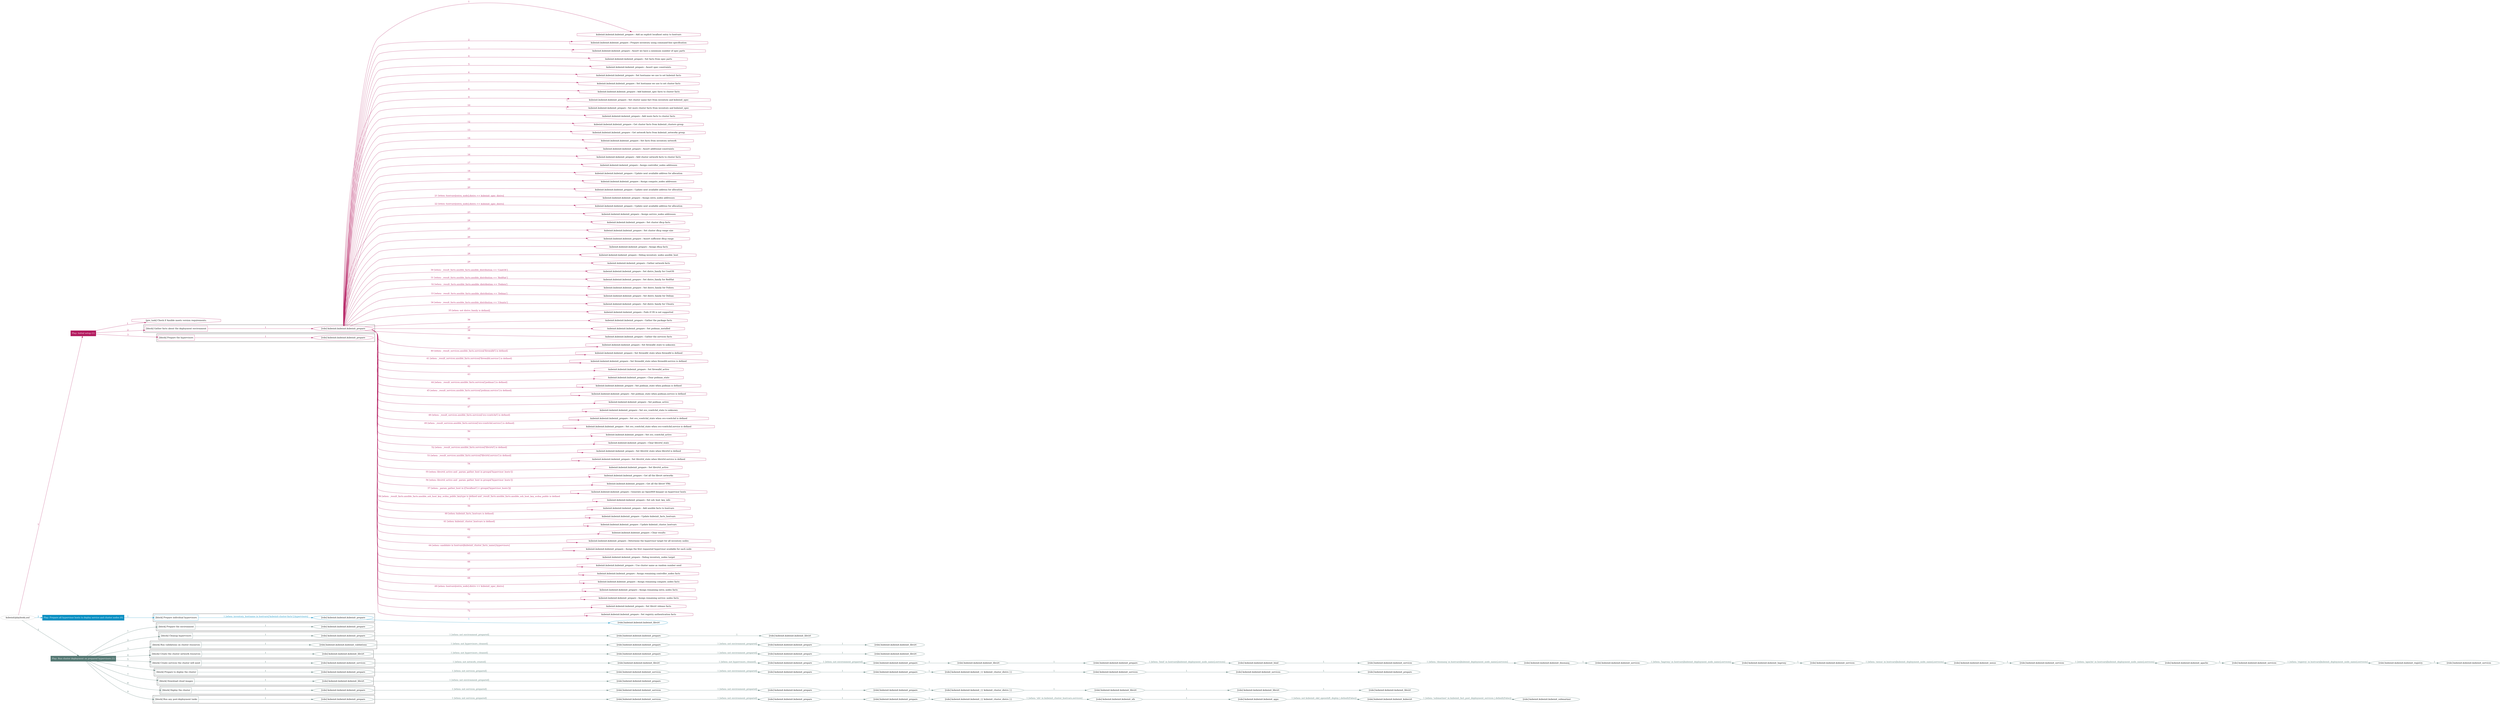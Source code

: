 digraph {
	graph [concentrate=true ordering=in rankdir=LR ratio=fill]
	edge [esep=5 sep=10]
	"kubeinit/playbook.yml" [id=root_node style=dotted]
	play_2b7f90af [label="Play: Initial setup (1)" color="#b21a5e" fontcolor="#ffffff" id=play_2b7f90af shape=box style=filled tooltip=localhost]
	"kubeinit/playbook.yml" -> play_2b7f90af [label="1 " color="#b21a5e" fontcolor="#b21a5e" id=edge_d2b19fae labeltooltip="1 " tooltip="1 "]
	subgraph "kubeinit.kubeinit.kubeinit_prepare" {
		role_045da5b1 [label="[role] kubeinit.kubeinit.kubeinit_prepare" color="#b21a5e" id=role_045da5b1 tooltip="kubeinit.kubeinit.kubeinit_prepare"]
		task_e9f5b714 [label="kubeinit.kubeinit.kubeinit_prepare : Add an explicit localhost entry to hostvars" color="#b21a5e" id=task_e9f5b714 shape=octagon tooltip="kubeinit.kubeinit.kubeinit_prepare : Add an explicit localhost entry to hostvars"]
		role_045da5b1 -> task_e9f5b714 [label="1 " color="#b21a5e" fontcolor="#b21a5e" id=edge_aaf4a4ce labeltooltip="1 " tooltip="1 "]
		task_73feecfe [label="kubeinit.kubeinit.kubeinit_prepare : Prepare inventory using command-line specification" color="#b21a5e" id=task_73feecfe shape=octagon tooltip="kubeinit.kubeinit.kubeinit_prepare : Prepare inventory using command-line specification"]
		role_045da5b1 -> task_73feecfe [label="2 " color="#b21a5e" fontcolor="#b21a5e" id=edge_e0b5ee4c labeltooltip="2 " tooltip="2 "]
		task_d4599484 [label="kubeinit.kubeinit.kubeinit_prepare : Assert we have a minimum number of spec parts" color="#b21a5e" id=task_d4599484 shape=octagon tooltip="kubeinit.kubeinit.kubeinit_prepare : Assert we have a minimum number of spec parts"]
		role_045da5b1 -> task_d4599484 [label="3 " color="#b21a5e" fontcolor="#b21a5e" id=edge_cd605dd7 labeltooltip="3 " tooltip="3 "]
		task_7c976eeb [label="kubeinit.kubeinit.kubeinit_prepare : Set facts from spec parts" color="#b21a5e" id=task_7c976eeb shape=octagon tooltip="kubeinit.kubeinit.kubeinit_prepare : Set facts from spec parts"]
		role_045da5b1 -> task_7c976eeb [label="4 " color="#b21a5e" fontcolor="#b21a5e" id=edge_f635dbb6 labeltooltip="4 " tooltip="4 "]
		task_924a4b25 [label="kubeinit.kubeinit.kubeinit_prepare : Assert spec constraints" color="#b21a5e" id=task_924a4b25 shape=octagon tooltip="kubeinit.kubeinit.kubeinit_prepare : Assert spec constraints"]
		role_045da5b1 -> task_924a4b25 [label="5 " color="#b21a5e" fontcolor="#b21a5e" id=edge_4013a946 labeltooltip="5 " tooltip="5 "]
		task_b5a05c2c [label="kubeinit.kubeinit.kubeinit_prepare : Set hostname we use to set kubeinit facts" color="#b21a5e" id=task_b5a05c2c shape=octagon tooltip="kubeinit.kubeinit.kubeinit_prepare : Set hostname we use to set kubeinit facts"]
		role_045da5b1 -> task_b5a05c2c [label="6 " color="#b21a5e" fontcolor="#b21a5e" id=edge_15b513af labeltooltip="6 " tooltip="6 "]
		task_a6a837cd [label="kubeinit.kubeinit.kubeinit_prepare : Set hostname we use to set cluster facts" color="#b21a5e" id=task_a6a837cd shape=octagon tooltip="kubeinit.kubeinit.kubeinit_prepare : Set hostname we use to set cluster facts"]
		role_045da5b1 -> task_a6a837cd [label="7 " color="#b21a5e" fontcolor="#b21a5e" id=edge_680ccfcd labeltooltip="7 " tooltip="7 "]
		task_6a117c0f [label="kubeinit.kubeinit.kubeinit_prepare : Add kubeinit_spec facts to cluster facts" color="#b21a5e" id=task_6a117c0f shape=octagon tooltip="kubeinit.kubeinit.kubeinit_prepare : Add kubeinit_spec facts to cluster facts"]
		role_045da5b1 -> task_6a117c0f [label="8 " color="#b21a5e" fontcolor="#b21a5e" id=edge_3c05af8c labeltooltip="8 " tooltip="8 "]
		task_59b958ff [label="kubeinit.kubeinit.kubeinit_prepare : Set cluster name fact from inventory and kubeinit_spec" color="#b21a5e" id=task_59b958ff shape=octagon tooltip="kubeinit.kubeinit.kubeinit_prepare : Set cluster name fact from inventory and kubeinit_spec"]
		role_045da5b1 -> task_59b958ff [label="9 " color="#b21a5e" fontcolor="#b21a5e" id=edge_757ccf96 labeltooltip="9 " tooltip="9 "]
		task_6c2824db [label="kubeinit.kubeinit.kubeinit_prepare : Set more cluster facts from inventory and kubeinit_spec" color="#b21a5e" id=task_6c2824db shape=octagon tooltip="kubeinit.kubeinit.kubeinit_prepare : Set more cluster facts from inventory and kubeinit_spec"]
		role_045da5b1 -> task_6c2824db [label="10 " color="#b21a5e" fontcolor="#b21a5e" id=edge_d5e4af17 labeltooltip="10 " tooltip="10 "]
		task_7fcc5372 [label="kubeinit.kubeinit.kubeinit_prepare : Add more facts to cluster facts" color="#b21a5e" id=task_7fcc5372 shape=octagon tooltip="kubeinit.kubeinit.kubeinit_prepare : Add more facts to cluster facts"]
		role_045da5b1 -> task_7fcc5372 [label="11 " color="#b21a5e" fontcolor="#b21a5e" id=edge_4575f1d3 labeltooltip="11 " tooltip="11 "]
		task_3d7f4cd1 [label="kubeinit.kubeinit.kubeinit_prepare : Get cluster facts from kubeinit_clusters group" color="#b21a5e" id=task_3d7f4cd1 shape=octagon tooltip="kubeinit.kubeinit.kubeinit_prepare : Get cluster facts from kubeinit_clusters group"]
		role_045da5b1 -> task_3d7f4cd1 [label="12 " color="#b21a5e" fontcolor="#b21a5e" id=edge_66169e55 labeltooltip="12 " tooltip="12 "]
		task_f706cb9f [label="kubeinit.kubeinit.kubeinit_prepare : Get network facts from kubeinit_networks group" color="#b21a5e" id=task_f706cb9f shape=octagon tooltip="kubeinit.kubeinit.kubeinit_prepare : Get network facts from kubeinit_networks group"]
		role_045da5b1 -> task_f706cb9f [label="13 " color="#b21a5e" fontcolor="#b21a5e" id=edge_54715ad2 labeltooltip="13 " tooltip="13 "]
		task_defcf2d3 [label="kubeinit.kubeinit.kubeinit_prepare : Set facts from inventory network" color="#b21a5e" id=task_defcf2d3 shape=octagon tooltip="kubeinit.kubeinit.kubeinit_prepare : Set facts from inventory network"]
		role_045da5b1 -> task_defcf2d3 [label="14 " color="#b21a5e" fontcolor="#b21a5e" id=edge_9e286c91 labeltooltip="14 " tooltip="14 "]
		task_dc5033b9 [label="kubeinit.kubeinit.kubeinit_prepare : Assert additional constraints" color="#b21a5e" id=task_dc5033b9 shape=octagon tooltip="kubeinit.kubeinit.kubeinit_prepare : Assert additional constraints"]
		role_045da5b1 -> task_dc5033b9 [label="15 " color="#b21a5e" fontcolor="#b21a5e" id=edge_66552a4c labeltooltip="15 " tooltip="15 "]
		task_7cb6d532 [label="kubeinit.kubeinit.kubeinit_prepare : Add cluster network facts to cluster facts" color="#b21a5e" id=task_7cb6d532 shape=octagon tooltip="kubeinit.kubeinit.kubeinit_prepare : Add cluster network facts to cluster facts"]
		role_045da5b1 -> task_7cb6d532 [label="16 " color="#b21a5e" fontcolor="#b21a5e" id=edge_83c44a4a labeltooltip="16 " tooltip="16 "]
		task_03aadae0 [label="kubeinit.kubeinit.kubeinit_prepare : Assign controller_nodes addresses" color="#b21a5e" id=task_03aadae0 shape=octagon tooltip="kubeinit.kubeinit.kubeinit_prepare : Assign controller_nodes addresses"]
		role_045da5b1 -> task_03aadae0 [label="17 " color="#b21a5e" fontcolor="#b21a5e" id=edge_3b8d9721 labeltooltip="17 " tooltip="17 "]
		task_4be55339 [label="kubeinit.kubeinit.kubeinit_prepare : Update next available address for allocation" color="#b21a5e" id=task_4be55339 shape=octagon tooltip="kubeinit.kubeinit.kubeinit_prepare : Update next available address for allocation"]
		role_045da5b1 -> task_4be55339 [label="18 " color="#b21a5e" fontcolor="#b21a5e" id=edge_b81cce8b labeltooltip="18 " tooltip="18 "]
		task_a47027c5 [label="kubeinit.kubeinit.kubeinit_prepare : Assign compute_nodes addresses" color="#b21a5e" id=task_a47027c5 shape=octagon tooltip="kubeinit.kubeinit.kubeinit_prepare : Assign compute_nodes addresses"]
		role_045da5b1 -> task_a47027c5 [label="19 " color="#b21a5e" fontcolor="#b21a5e" id=edge_b46a424e labeltooltip="19 " tooltip="19 "]
		task_457d2e2c [label="kubeinit.kubeinit.kubeinit_prepare : Update next available address for allocation" color="#b21a5e" id=task_457d2e2c shape=octagon tooltip="kubeinit.kubeinit.kubeinit_prepare : Update next available address for allocation"]
		role_045da5b1 -> task_457d2e2c [label="20 " color="#b21a5e" fontcolor="#b21a5e" id=edge_cc02c109 labeltooltip="20 " tooltip="20 "]
		task_4df1023c [label="kubeinit.kubeinit.kubeinit_prepare : Assign extra_nodes addresses" color="#b21a5e" id=task_4df1023c shape=octagon tooltip="kubeinit.kubeinit.kubeinit_prepare : Assign extra_nodes addresses"]
		role_045da5b1 -> task_4df1023c [label="21 [when: hostvars[extra_node].distro == kubeinit_spec_distro]" color="#b21a5e" fontcolor="#b21a5e" id=edge_3300670b labeltooltip="21 [when: hostvars[extra_node].distro == kubeinit_spec_distro]" tooltip="21 [when: hostvars[extra_node].distro == kubeinit_spec_distro]"]
		task_b7a1393b [label="kubeinit.kubeinit.kubeinit_prepare : Update next available address for allocation" color="#b21a5e" id=task_b7a1393b shape=octagon tooltip="kubeinit.kubeinit.kubeinit_prepare : Update next available address for allocation"]
		role_045da5b1 -> task_b7a1393b [label="22 [when: hostvars[extra_node].distro == kubeinit_spec_distro]" color="#b21a5e" fontcolor="#b21a5e" id=edge_8809e2a7 labeltooltip="22 [when: hostvars[extra_node].distro == kubeinit_spec_distro]" tooltip="22 [when: hostvars[extra_node].distro == kubeinit_spec_distro]"]
		task_f24f3c3b [label="kubeinit.kubeinit.kubeinit_prepare : Assign service_nodes addresses" color="#b21a5e" id=task_f24f3c3b shape=octagon tooltip="kubeinit.kubeinit.kubeinit_prepare : Assign service_nodes addresses"]
		role_045da5b1 -> task_f24f3c3b [label="23 " color="#b21a5e" fontcolor="#b21a5e" id=edge_77da06dc labeltooltip="23 " tooltip="23 "]
		task_ba7d9d08 [label="kubeinit.kubeinit.kubeinit_prepare : Set cluster dhcp facts" color="#b21a5e" id=task_ba7d9d08 shape=octagon tooltip="kubeinit.kubeinit.kubeinit_prepare : Set cluster dhcp facts"]
		role_045da5b1 -> task_ba7d9d08 [label="24 " color="#b21a5e" fontcolor="#b21a5e" id=edge_db6985d9 labeltooltip="24 " tooltip="24 "]
		task_b75e77af [label="kubeinit.kubeinit.kubeinit_prepare : Set cluster dhcp range size" color="#b21a5e" id=task_b75e77af shape=octagon tooltip="kubeinit.kubeinit.kubeinit_prepare : Set cluster dhcp range size"]
		role_045da5b1 -> task_b75e77af [label="25 " color="#b21a5e" fontcolor="#b21a5e" id=edge_8b68dadc labeltooltip="25 " tooltip="25 "]
		task_401a3c67 [label="kubeinit.kubeinit.kubeinit_prepare : Assert sufficient dhcp range" color="#b21a5e" id=task_401a3c67 shape=octagon tooltip="kubeinit.kubeinit.kubeinit_prepare : Assert sufficient dhcp range"]
		role_045da5b1 -> task_401a3c67 [label="26 " color="#b21a5e" fontcolor="#b21a5e" id=edge_c1d8f549 labeltooltip="26 " tooltip="26 "]
		task_e0aed267 [label="kubeinit.kubeinit.kubeinit_prepare : Assign dhcp facts" color="#b21a5e" id=task_e0aed267 shape=octagon tooltip="kubeinit.kubeinit.kubeinit_prepare : Assign dhcp facts"]
		role_045da5b1 -> task_e0aed267 [label="27 " color="#b21a5e" fontcolor="#b21a5e" id=edge_93629bf7 labeltooltip="27 " tooltip="27 "]
		task_8cdfe4bc [label="kubeinit.kubeinit.kubeinit_prepare : Debug inventory_nodes ansible_host" color="#b21a5e" id=task_8cdfe4bc shape=octagon tooltip="kubeinit.kubeinit.kubeinit_prepare : Debug inventory_nodes ansible_host"]
		role_045da5b1 -> task_8cdfe4bc [label="28 " color="#b21a5e" fontcolor="#b21a5e" id=edge_e76b9658 labeltooltip="28 " tooltip="28 "]
		task_00ef8d13 [label="kubeinit.kubeinit.kubeinit_prepare : Gather network facts" color="#b21a5e" id=task_00ef8d13 shape=octagon tooltip="kubeinit.kubeinit.kubeinit_prepare : Gather network facts"]
		role_045da5b1 -> task_00ef8d13 [label="29 " color="#b21a5e" fontcolor="#b21a5e" id=edge_5ecf269f labeltooltip="29 " tooltip="29 "]
		task_eae73d02 [label="kubeinit.kubeinit.kubeinit_prepare : Set distro_family for CentOS" color="#b21a5e" id=task_eae73d02 shape=octagon tooltip="kubeinit.kubeinit.kubeinit_prepare : Set distro_family for CentOS"]
		role_045da5b1 -> task_eae73d02 [label="30 [when: _result_facts.ansible_facts.ansible_distribution == 'CentOS']" color="#b21a5e" fontcolor="#b21a5e" id=edge_897eded6 labeltooltip="30 [when: _result_facts.ansible_facts.ansible_distribution == 'CentOS']" tooltip="30 [when: _result_facts.ansible_facts.ansible_distribution == 'CentOS']"]
		task_5b3cc85e [label="kubeinit.kubeinit.kubeinit_prepare : Set distro_family for RedHat" color="#b21a5e" id=task_5b3cc85e shape=octagon tooltip="kubeinit.kubeinit.kubeinit_prepare : Set distro_family for RedHat"]
		role_045da5b1 -> task_5b3cc85e [label="31 [when: _result_facts.ansible_facts.ansible_distribution == 'RedHat']" color="#b21a5e" fontcolor="#b21a5e" id=edge_0284e02b labeltooltip="31 [when: _result_facts.ansible_facts.ansible_distribution == 'RedHat']" tooltip="31 [when: _result_facts.ansible_facts.ansible_distribution == 'RedHat']"]
		task_a51e0dae [label="kubeinit.kubeinit.kubeinit_prepare : Set distro_family for Fedora" color="#b21a5e" id=task_a51e0dae shape=octagon tooltip="kubeinit.kubeinit.kubeinit_prepare : Set distro_family for Fedora"]
		role_045da5b1 -> task_a51e0dae [label="32 [when: _result_facts.ansible_facts.ansible_distribution == 'Fedora']" color="#b21a5e" fontcolor="#b21a5e" id=edge_e8328e7b labeltooltip="32 [when: _result_facts.ansible_facts.ansible_distribution == 'Fedora']" tooltip="32 [when: _result_facts.ansible_facts.ansible_distribution == 'Fedora']"]
		task_c5dc37de [label="kubeinit.kubeinit.kubeinit_prepare : Set distro_family for Debian" color="#b21a5e" id=task_c5dc37de shape=octagon tooltip="kubeinit.kubeinit.kubeinit_prepare : Set distro_family for Debian"]
		role_045da5b1 -> task_c5dc37de [label="33 [when: _result_facts.ansible_facts.ansible_distribution == 'Debian']" color="#b21a5e" fontcolor="#b21a5e" id=edge_1fc0576b labeltooltip="33 [when: _result_facts.ansible_facts.ansible_distribution == 'Debian']" tooltip="33 [when: _result_facts.ansible_facts.ansible_distribution == 'Debian']"]
		task_4a1804cd [label="kubeinit.kubeinit.kubeinit_prepare : Set distro_family for Ubuntu" color="#b21a5e" id=task_4a1804cd shape=octagon tooltip="kubeinit.kubeinit.kubeinit_prepare : Set distro_family for Ubuntu"]
		role_045da5b1 -> task_4a1804cd [label="34 [when: _result_facts.ansible_facts.ansible_distribution == 'Ubuntu']" color="#b21a5e" fontcolor="#b21a5e" id=edge_c21bea6b labeltooltip="34 [when: _result_facts.ansible_facts.ansible_distribution == 'Ubuntu']" tooltip="34 [when: _result_facts.ansible_facts.ansible_distribution == 'Ubuntu']"]
		task_43a5dafe [label="kubeinit.kubeinit.kubeinit_prepare : Fails if OS is not supported" color="#b21a5e" id=task_43a5dafe shape=octagon tooltip="kubeinit.kubeinit.kubeinit_prepare : Fails if OS is not supported"]
		role_045da5b1 -> task_43a5dafe [label="35 [when: not distro_family is defined]" color="#b21a5e" fontcolor="#b21a5e" id=edge_dd42169f labeltooltip="35 [when: not distro_family is defined]" tooltip="35 [when: not distro_family is defined]"]
		task_95307e8b [label="kubeinit.kubeinit.kubeinit_prepare : Gather the package facts" color="#b21a5e" id=task_95307e8b shape=octagon tooltip="kubeinit.kubeinit.kubeinit_prepare : Gather the package facts"]
		role_045da5b1 -> task_95307e8b [label="36 " color="#b21a5e" fontcolor="#b21a5e" id=edge_deebf6b6 labeltooltip="36 " tooltip="36 "]
		task_e0e5682b [label="kubeinit.kubeinit.kubeinit_prepare : Set podman_installed" color="#b21a5e" id=task_e0e5682b shape=octagon tooltip="kubeinit.kubeinit.kubeinit_prepare : Set podman_installed"]
		role_045da5b1 -> task_e0e5682b [label="37 " color="#b21a5e" fontcolor="#b21a5e" id=edge_2b5f0bc4 labeltooltip="37 " tooltip="37 "]
		task_39de852e [label="kubeinit.kubeinit.kubeinit_prepare : Gather the services facts" color="#b21a5e" id=task_39de852e shape=octagon tooltip="kubeinit.kubeinit.kubeinit_prepare : Gather the services facts"]
		role_045da5b1 -> task_39de852e [label="38 " color="#b21a5e" fontcolor="#b21a5e" id=edge_eb27dcc5 labeltooltip="38 " tooltip="38 "]
		task_4e62706b [label="kubeinit.kubeinit.kubeinit_prepare : Set firewalld_state to unknown" color="#b21a5e" id=task_4e62706b shape=octagon tooltip="kubeinit.kubeinit.kubeinit_prepare : Set firewalld_state to unknown"]
		role_045da5b1 -> task_4e62706b [label="39 " color="#b21a5e" fontcolor="#b21a5e" id=edge_8a8cc41b labeltooltip="39 " tooltip="39 "]
		task_b17f4c29 [label="kubeinit.kubeinit.kubeinit_prepare : Set firewalld_state when firewalld is defined" color="#b21a5e" id=task_b17f4c29 shape=octagon tooltip="kubeinit.kubeinit.kubeinit_prepare : Set firewalld_state when firewalld is defined"]
		role_045da5b1 -> task_b17f4c29 [label="40 [when: _result_services.ansible_facts.services['firewalld'] is defined]" color="#b21a5e" fontcolor="#b21a5e" id=edge_73563340 labeltooltip="40 [when: _result_services.ansible_facts.services['firewalld'] is defined]" tooltip="40 [when: _result_services.ansible_facts.services['firewalld'] is defined]"]
		task_656a2638 [label="kubeinit.kubeinit.kubeinit_prepare : Set firewalld_state when firewalld.service is defined" color="#b21a5e" id=task_656a2638 shape=octagon tooltip="kubeinit.kubeinit.kubeinit_prepare : Set firewalld_state when firewalld.service is defined"]
		role_045da5b1 -> task_656a2638 [label="41 [when: _result_services.ansible_facts.services['firewalld.service'] is defined]" color="#b21a5e" fontcolor="#b21a5e" id=edge_6f4e4ddb labeltooltip="41 [when: _result_services.ansible_facts.services['firewalld.service'] is defined]" tooltip="41 [when: _result_services.ansible_facts.services['firewalld.service'] is defined]"]
		task_e788a1ca [label="kubeinit.kubeinit.kubeinit_prepare : Set firewalld_active" color="#b21a5e" id=task_e788a1ca shape=octagon tooltip="kubeinit.kubeinit.kubeinit_prepare : Set firewalld_active"]
		role_045da5b1 -> task_e788a1ca [label="42 " color="#b21a5e" fontcolor="#b21a5e" id=edge_50c9e64e labeltooltip="42 " tooltip="42 "]
		task_e0ab535a [label="kubeinit.kubeinit.kubeinit_prepare : Clear podman_state" color="#b21a5e" id=task_e0ab535a shape=octagon tooltip="kubeinit.kubeinit.kubeinit_prepare : Clear podman_state"]
		role_045da5b1 -> task_e0ab535a [label="43 " color="#b21a5e" fontcolor="#b21a5e" id=edge_fb48c8ac labeltooltip="43 " tooltip="43 "]
		task_1a9b506e [label="kubeinit.kubeinit.kubeinit_prepare : Set podman_state when podman is defined" color="#b21a5e" id=task_1a9b506e shape=octagon tooltip="kubeinit.kubeinit.kubeinit_prepare : Set podman_state when podman is defined"]
		role_045da5b1 -> task_1a9b506e [label="44 [when: _result_services.ansible_facts.services['podman'] is defined]" color="#b21a5e" fontcolor="#b21a5e" id=edge_57f545e2 labeltooltip="44 [when: _result_services.ansible_facts.services['podman'] is defined]" tooltip="44 [when: _result_services.ansible_facts.services['podman'] is defined]"]
		task_614868da [label="kubeinit.kubeinit.kubeinit_prepare : Set podman_state when podman.service is defined" color="#b21a5e" id=task_614868da shape=octagon tooltip="kubeinit.kubeinit.kubeinit_prepare : Set podman_state when podman.service is defined"]
		role_045da5b1 -> task_614868da [label="45 [when: _result_services.ansible_facts.services['podman.service'] is defined]" color="#b21a5e" fontcolor="#b21a5e" id=edge_af329a7d labeltooltip="45 [when: _result_services.ansible_facts.services['podman.service'] is defined]" tooltip="45 [when: _result_services.ansible_facts.services['podman.service'] is defined]"]
		task_7583382f [label="kubeinit.kubeinit.kubeinit_prepare : Set podman_active" color="#b21a5e" id=task_7583382f shape=octagon tooltip="kubeinit.kubeinit.kubeinit_prepare : Set podman_active"]
		role_045da5b1 -> task_7583382f [label="46 " color="#b21a5e" fontcolor="#b21a5e" id=edge_13d5bb14 labeltooltip="46 " tooltip="46 "]
		task_1af092a5 [label="kubeinit.kubeinit.kubeinit_prepare : Set ovs_vswitchd_state to unknown" color="#b21a5e" id=task_1af092a5 shape=octagon tooltip="kubeinit.kubeinit.kubeinit_prepare : Set ovs_vswitchd_state to unknown"]
		role_045da5b1 -> task_1af092a5 [label="47 " color="#b21a5e" fontcolor="#b21a5e" id=edge_5c13ce4f labeltooltip="47 " tooltip="47 "]
		task_b7f3bc55 [label="kubeinit.kubeinit.kubeinit_prepare : Set ovs_vswitchd_state when ovs-vswitchd is defined" color="#b21a5e" id=task_b7f3bc55 shape=octagon tooltip="kubeinit.kubeinit.kubeinit_prepare : Set ovs_vswitchd_state when ovs-vswitchd is defined"]
		role_045da5b1 -> task_b7f3bc55 [label="48 [when: _result_services.ansible_facts.services['ovs-vswitchd'] is defined]" color="#b21a5e" fontcolor="#b21a5e" id=edge_d4521c20 labeltooltip="48 [when: _result_services.ansible_facts.services['ovs-vswitchd'] is defined]" tooltip="48 [when: _result_services.ansible_facts.services['ovs-vswitchd'] is defined]"]
		task_b8c69f4f [label="kubeinit.kubeinit.kubeinit_prepare : Set ovs_vswitchd_state when ovs-vswitchd.service is defined" color="#b21a5e" id=task_b8c69f4f shape=octagon tooltip="kubeinit.kubeinit.kubeinit_prepare : Set ovs_vswitchd_state when ovs-vswitchd.service is defined"]
		role_045da5b1 -> task_b8c69f4f [label="49 [when: _result_services.ansible_facts.services['ovs-vswitchd.service'] is defined]" color="#b21a5e" fontcolor="#b21a5e" id=edge_680f97ea labeltooltip="49 [when: _result_services.ansible_facts.services['ovs-vswitchd.service'] is defined]" tooltip="49 [when: _result_services.ansible_facts.services['ovs-vswitchd.service'] is defined]"]
		task_3bc5c99a [label="kubeinit.kubeinit.kubeinit_prepare : Set ovs_vswitchd_active" color="#b21a5e" id=task_3bc5c99a shape=octagon tooltip="kubeinit.kubeinit.kubeinit_prepare : Set ovs_vswitchd_active"]
		role_045da5b1 -> task_3bc5c99a [label="50 " color="#b21a5e" fontcolor="#b21a5e" id=edge_c264007d labeltooltip="50 " tooltip="50 "]
		task_9a6c7a7a [label="kubeinit.kubeinit.kubeinit_prepare : Clear libvirtd_state" color="#b21a5e" id=task_9a6c7a7a shape=octagon tooltip="kubeinit.kubeinit.kubeinit_prepare : Clear libvirtd_state"]
		role_045da5b1 -> task_9a6c7a7a [label="51 " color="#b21a5e" fontcolor="#b21a5e" id=edge_5ef84cb8 labeltooltip="51 " tooltip="51 "]
		task_ef3e519f [label="kubeinit.kubeinit.kubeinit_prepare : Set libvirtd_state when libvirtd is defined" color="#b21a5e" id=task_ef3e519f shape=octagon tooltip="kubeinit.kubeinit.kubeinit_prepare : Set libvirtd_state when libvirtd is defined"]
		role_045da5b1 -> task_ef3e519f [label="52 [when: _result_services.ansible_facts.services['libvirtd'] is defined]" color="#b21a5e" fontcolor="#b21a5e" id=edge_1bffb2ae labeltooltip="52 [when: _result_services.ansible_facts.services['libvirtd'] is defined]" tooltip="52 [when: _result_services.ansible_facts.services['libvirtd'] is defined]"]
		task_f85cc5de [label="kubeinit.kubeinit.kubeinit_prepare : Set libvirtd_state when libvirtd.service is defined" color="#b21a5e" id=task_f85cc5de shape=octagon tooltip="kubeinit.kubeinit.kubeinit_prepare : Set libvirtd_state when libvirtd.service is defined"]
		role_045da5b1 -> task_f85cc5de [label="53 [when: _result_services.ansible_facts.services['libvirtd.service'] is defined]" color="#b21a5e" fontcolor="#b21a5e" id=edge_d554fbd9 labeltooltip="53 [when: _result_services.ansible_facts.services['libvirtd.service'] is defined]" tooltip="53 [when: _result_services.ansible_facts.services['libvirtd.service'] is defined]"]
		task_69889cf9 [label="kubeinit.kubeinit.kubeinit_prepare : Set libvirtd_active" color="#b21a5e" id=task_69889cf9 shape=octagon tooltip="kubeinit.kubeinit.kubeinit_prepare : Set libvirtd_active"]
		role_045da5b1 -> task_69889cf9 [label="54 " color="#b21a5e" fontcolor="#b21a5e" id=edge_239380cb labeltooltip="54 " tooltip="54 "]
		task_d878391b [label="kubeinit.kubeinit.kubeinit_prepare : Get all the libvirt networks" color="#b21a5e" id=task_d878391b shape=octagon tooltip="kubeinit.kubeinit.kubeinit_prepare : Get all the libvirt networks"]
		role_045da5b1 -> task_d878391b [label="55 [when: libvirtd_active and _param_gather_host in groups['hypervisor_hosts']]" color="#b21a5e" fontcolor="#b21a5e" id=edge_54d2650c labeltooltip="55 [when: libvirtd_active and _param_gather_host in groups['hypervisor_hosts']]" tooltip="55 [when: libvirtd_active and _param_gather_host in groups['hypervisor_hosts']]"]
		task_7206861d [label="kubeinit.kubeinit.kubeinit_prepare : Get all the libvirt VMs" color="#b21a5e" id=task_7206861d shape=octagon tooltip="kubeinit.kubeinit.kubeinit_prepare : Get all the libvirt VMs"]
		role_045da5b1 -> task_7206861d [label="56 [when: libvirtd_active and _param_gather_host in groups['hypervisor_hosts']]" color="#b21a5e" fontcolor="#b21a5e" id=edge_bc421594 labeltooltip="56 [when: libvirtd_active and _param_gather_host in groups['hypervisor_hosts']]" tooltip="56 [when: libvirtd_active and _param_gather_host in groups['hypervisor_hosts']]"]
		task_6958fc6b [label="kubeinit.kubeinit.kubeinit_prepare : Generate an OpenSSH keypair on hypervisor hosts" color="#b21a5e" id=task_6958fc6b shape=octagon tooltip="kubeinit.kubeinit.kubeinit_prepare : Generate an OpenSSH keypair on hypervisor hosts"]
		role_045da5b1 -> task_6958fc6b [label="57 [when: _param_gather_host in (['localhost'] + groups['hypervisor_hosts'])]" color="#b21a5e" fontcolor="#b21a5e" id=edge_173cd98e labeltooltip="57 [when: _param_gather_host in (['localhost'] + groups['hypervisor_hosts'])]" tooltip="57 [when: _param_gather_host in (['localhost'] + groups['hypervisor_hosts'])]"]
		task_9280663d [label="kubeinit.kubeinit.kubeinit_prepare : Set ssh_host_key_info" color="#b21a5e" id=task_9280663d shape=octagon tooltip="kubeinit.kubeinit.kubeinit_prepare : Set ssh_host_key_info"]
		role_045da5b1 -> task_9280663d [label="58 [when: _result_facts.ansible_facts.ansible_ssh_host_key_ecdsa_public_keytype is defined and _result_facts.ansible_facts.ansible_ssh_host_key_ecdsa_public is defined
]" color="#b21a5e" fontcolor="#b21a5e" id=edge_f8fdcb0a labeltooltip="58 [when: _result_facts.ansible_facts.ansible_ssh_host_key_ecdsa_public_keytype is defined and _result_facts.ansible_facts.ansible_ssh_host_key_ecdsa_public is defined
]" tooltip="58 [when: _result_facts.ansible_facts.ansible_ssh_host_key_ecdsa_public_keytype is defined and _result_facts.ansible_facts.ansible_ssh_host_key_ecdsa_public is defined
]"]
		task_0b07a88a [label="kubeinit.kubeinit.kubeinit_prepare : Add ansible facts to hostvars" color="#b21a5e" id=task_0b07a88a shape=octagon tooltip="kubeinit.kubeinit.kubeinit_prepare : Add ansible facts to hostvars"]
		role_045da5b1 -> task_0b07a88a [label="59 " color="#b21a5e" fontcolor="#b21a5e" id=edge_c96bf62c labeltooltip="59 " tooltip="59 "]
		task_448c0173 [label="kubeinit.kubeinit.kubeinit_prepare : Update kubeinit_facts_hostvars" color="#b21a5e" id=task_448c0173 shape=octagon tooltip="kubeinit.kubeinit.kubeinit_prepare : Update kubeinit_facts_hostvars"]
		role_045da5b1 -> task_448c0173 [label="60 [when: kubeinit_facts_hostvars is defined]" color="#b21a5e" fontcolor="#b21a5e" id=edge_9b48838c labeltooltip="60 [when: kubeinit_facts_hostvars is defined]" tooltip="60 [when: kubeinit_facts_hostvars is defined]"]
		task_37fbc23c [label="kubeinit.kubeinit.kubeinit_prepare : Update kubeinit_cluster_hostvars" color="#b21a5e" id=task_37fbc23c shape=octagon tooltip="kubeinit.kubeinit.kubeinit_prepare : Update kubeinit_cluster_hostvars"]
		role_045da5b1 -> task_37fbc23c [label="61 [when: kubeinit_cluster_hostvars is defined]" color="#b21a5e" fontcolor="#b21a5e" id=edge_d7e39e43 labeltooltip="61 [when: kubeinit_cluster_hostvars is defined]" tooltip="61 [when: kubeinit_cluster_hostvars is defined]"]
		task_1f0a53c8 [label="kubeinit.kubeinit.kubeinit_prepare : Clear results" color="#b21a5e" id=task_1f0a53c8 shape=octagon tooltip="kubeinit.kubeinit.kubeinit_prepare : Clear results"]
		role_045da5b1 -> task_1f0a53c8 [label="62 " color="#b21a5e" fontcolor="#b21a5e" id=edge_275510bf labeltooltip="62 " tooltip="62 "]
		task_11073574 [label="kubeinit.kubeinit.kubeinit_prepare : Determine the hypervisor target for all inventory nodes" color="#b21a5e" id=task_11073574 shape=octagon tooltip="kubeinit.kubeinit.kubeinit_prepare : Determine the hypervisor target for all inventory nodes"]
		role_045da5b1 -> task_11073574 [label="63 " color="#b21a5e" fontcolor="#b21a5e" id=edge_d4feae5a labeltooltip="63 " tooltip="63 "]
		task_5cd94cf6 [label="kubeinit.kubeinit.kubeinit_prepare : Assign the first requested hypervisor available for each node" color="#b21a5e" id=task_5cd94cf6 shape=octagon tooltip="kubeinit.kubeinit.kubeinit_prepare : Assign the first requested hypervisor available for each node"]
		role_045da5b1 -> task_5cd94cf6 [label="64 [when: candidate in hostvars[kubeinit_cluster_facts_name].hypervisors]" color="#b21a5e" fontcolor="#b21a5e" id=edge_7a093ef2 labeltooltip="64 [when: candidate in hostvars[kubeinit_cluster_facts_name].hypervisors]" tooltip="64 [when: candidate in hostvars[kubeinit_cluster_facts_name].hypervisors]"]
		task_96f34982 [label="kubeinit.kubeinit.kubeinit_prepare : Debug inventory_nodes target" color="#b21a5e" id=task_96f34982 shape=octagon tooltip="kubeinit.kubeinit.kubeinit_prepare : Debug inventory_nodes target"]
		role_045da5b1 -> task_96f34982 [label="65 " color="#b21a5e" fontcolor="#b21a5e" id=edge_d3da1add labeltooltip="65 " tooltip="65 "]
		task_aee64661 [label="kubeinit.kubeinit.kubeinit_prepare : Use cluster name as random number seed" color="#b21a5e" id=task_aee64661 shape=octagon tooltip="kubeinit.kubeinit.kubeinit_prepare : Use cluster name as random number seed"]
		role_045da5b1 -> task_aee64661 [label="66 " color="#b21a5e" fontcolor="#b21a5e" id=edge_54bcb0fa labeltooltip="66 " tooltip="66 "]
		task_1498024d [label="kubeinit.kubeinit.kubeinit_prepare : Assign remaining controller_nodes facts" color="#b21a5e" id=task_1498024d shape=octagon tooltip="kubeinit.kubeinit.kubeinit_prepare : Assign remaining controller_nodes facts"]
		role_045da5b1 -> task_1498024d [label="67 " color="#b21a5e" fontcolor="#b21a5e" id=edge_c01c3a23 labeltooltip="67 " tooltip="67 "]
		task_5bc9e39e [label="kubeinit.kubeinit.kubeinit_prepare : Assign remaining compute_nodes facts" color="#b21a5e" id=task_5bc9e39e shape=octagon tooltip="kubeinit.kubeinit.kubeinit_prepare : Assign remaining compute_nodes facts"]
		role_045da5b1 -> task_5bc9e39e [label="68 " color="#b21a5e" fontcolor="#b21a5e" id=edge_ba26a3d9 labeltooltip="68 " tooltip="68 "]
		task_f3f4a24f [label="kubeinit.kubeinit.kubeinit_prepare : Assign remaining extra_nodes facts" color="#b21a5e" id=task_f3f4a24f shape=octagon tooltip="kubeinit.kubeinit.kubeinit_prepare : Assign remaining extra_nodes facts"]
		role_045da5b1 -> task_f3f4a24f [label="69 [when: hostvars[extra_node].distro == kubeinit_spec_distro]" color="#b21a5e" fontcolor="#b21a5e" id=edge_464b81a2 labeltooltip="69 [when: hostvars[extra_node].distro == kubeinit_spec_distro]" tooltip="69 [when: hostvars[extra_node].distro == kubeinit_spec_distro]"]
		task_f308c717 [label="kubeinit.kubeinit.kubeinit_prepare : Assign remaining service_nodes facts" color="#b21a5e" id=task_f308c717 shape=octagon tooltip="kubeinit.kubeinit.kubeinit_prepare : Assign remaining service_nodes facts"]
		role_045da5b1 -> task_f308c717 [label="70 " color="#b21a5e" fontcolor="#b21a5e" id=edge_175993a3 labeltooltip="70 " tooltip="70 "]
		task_977c5960 [label="kubeinit.kubeinit.kubeinit_prepare : Set libvirt release facts" color="#b21a5e" id=task_977c5960 shape=octagon tooltip="kubeinit.kubeinit.kubeinit_prepare : Set libvirt release facts"]
		role_045da5b1 -> task_977c5960 [label="71 " color="#b21a5e" fontcolor="#b21a5e" id=edge_54b795b9 labeltooltip="71 " tooltip="71 "]
		task_a89f6938 [label="kubeinit.kubeinit.kubeinit_prepare : Set registry authentication facts" color="#b21a5e" id=task_a89f6938 shape=octagon tooltip="kubeinit.kubeinit.kubeinit_prepare : Set registry authentication facts"]
		role_045da5b1 -> task_a89f6938 [label="72 " color="#b21a5e" fontcolor="#b21a5e" id=edge_bf07894a labeltooltip="72 " tooltip="72 "]
	}
	subgraph "kubeinit.kubeinit.kubeinit_prepare" {
		role_936d4ac3 [label="[role] kubeinit.kubeinit.kubeinit_prepare" color="#b21a5e" id=role_936d4ac3 tooltip="kubeinit.kubeinit.kubeinit_prepare"]
	}
	subgraph "Play: Initial setup (1)" {
		pre_task_e1c515a3 [label="[pre_task] Check if Ansible meets version requirements." color="#b21a5e" id=pre_task_e1c515a3 shape=octagon tooltip="Check if Ansible meets version requirements."]
		play_2b7f90af -> pre_task_e1c515a3 [label="1 " color="#b21a5e" fontcolor="#b21a5e" id=edge_71e66e3f labeltooltip="1 " tooltip="1 "]
		play_2b7f90af -> block_b7853017 [label=2 color="#b21a5e" fontcolor="#b21a5e" id=edge_e62c99ef labeltooltip=2 tooltip=2]
		subgraph cluster_block_b7853017 {
			block_b7853017 [label="[block] Gather facts about the deployment environment" color="#b21a5e" id=block_b7853017 labeltooltip="Gather facts about the deployment environment" shape=box tooltip="Gather facts about the deployment environment"]
			block_b7853017 -> role_045da5b1 [label="1 " color="#b21a5e" fontcolor="#b21a5e" id=edge_8530db90 labeltooltip="1 " tooltip="1 "]
		}
		play_2b7f90af -> block_c919ebf0 [label=3 color="#b21a5e" fontcolor="#b21a5e" id=edge_58c2ba9d labeltooltip=3 tooltip=3]
		subgraph cluster_block_c919ebf0 {
			block_c919ebf0 [label="[block] Prepare the hypervisors" color="#b21a5e" id=block_c919ebf0 labeltooltip="Prepare the hypervisors" shape=box tooltip="Prepare the hypervisors"]
			block_c919ebf0 -> role_936d4ac3 [label="1 " color="#b21a5e" fontcolor="#b21a5e" id=edge_441ce686 labeltooltip="1 " tooltip="1 "]
		}
	}
	play_0d055fca [label="Play: Prepare all hypervisor hosts to deploy service and cluster nodes (0)" color="#0a8fc2" fontcolor="#ffffff" id=play_0d055fca shape=box style=filled tooltip="Play: Prepare all hypervisor hosts to deploy service and cluster nodes (0)"]
	"kubeinit/playbook.yml" -> play_0d055fca [label="2 " color="#0a8fc2" fontcolor="#0a8fc2" id=edge_6be56540 labeltooltip="2 " tooltip="2 "]
	subgraph "kubeinit.kubeinit.kubeinit_libvirt" {
		role_e4ae3f32 [label="[role] kubeinit.kubeinit.kubeinit_libvirt" color="#0a8fc2" id=role_e4ae3f32 tooltip="kubeinit.kubeinit.kubeinit_libvirt"]
	}
	subgraph "kubeinit.kubeinit.kubeinit_prepare" {
		role_3c6a915c [label="[role] kubeinit.kubeinit.kubeinit_prepare" color="#0a8fc2" id=role_3c6a915c tooltip="kubeinit.kubeinit.kubeinit_prepare"]
		role_3c6a915c -> role_e4ae3f32 [label="1 " color="#0a8fc2" fontcolor="#0a8fc2" id=edge_d5e4d074 labeltooltip="1 " tooltip="1 "]
	}
	subgraph "Play: Prepare all hypervisor hosts to deploy service and cluster nodes (0)" {
		play_0d055fca -> block_05dc48fa [label=1 color="#0a8fc2" fontcolor="#0a8fc2" id=edge_c5411539 labeltooltip=1 tooltip=1]
		subgraph cluster_block_05dc48fa {
			block_05dc48fa [label="[block] Prepare individual hypervisors" color="#0a8fc2" id=block_05dc48fa labeltooltip="Prepare individual hypervisors" shape=box tooltip="Prepare individual hypervisors"]
			block_05dc48fa -> role_3c6a915c [label="1 [when: inventory_hostname in hostvars['kubeinit-cluster-facts'].hypervisors]" color="#0a8fc2" fontcolor="#0a8fc2" id=edge_fab7f74e labeltooltip="1 [when: inventory_hostname in hostvars['kubeinit-cluster-facts'].hypervisors]" tooltip="1 [when: inventory_hostname in hostvars['kubeinit-cluster-facts'].hypervisors]"]
		}
	}
	play_a01dcd92 [label="Play: Run cluster deployment on prepared hypervisors (1)" color="#547873" fontcolor="#ffffff" id=play_a01dcd92 shape=box style=filled tooltip=localhost]
	"kubeinit/playbook.yml" -> play_a01dcd92 [label="3 " color="#547873" fontcolor="#547873" id=edge_5e335e59 labeltooltip="3 " tooltip="3 "]
	subgraph "kubeinit.kubeinit.kubeinit_prepare" {
		role_a6894901 [label="[role] kubeinit.kubeinit.kubeinit_prepare" color="#547873" id=role_a6894901 tooltip="kubeinit.kubeinit.kubeinit_prepare"]
	}
	subgraph "kubeinit.kubeinit.kubeinit_libvirt" {
		role_0cbd8e35 [label="[role] kubeinit.kubeinit.kubeinit_libvirt" color="#547873" id=role_0cbd8e35 tooltip="kubeinit.kubeinit.kubeinit_libvirt"]
	}
	subgraph "kubeinit.kubeinit.kubeinit_prepare" {
		role_c8883915 [label="[role] kubeinit.kubeinit.kubeinit_prepare" color="#547873" id=role_c8883915 tooltip="kubeinit.kubeinit.kubeinit_prepare"]
		role_c8883915 -> role_0cbd8e35 [label="1 " color="#547873" fontcolor="#547873" id=edge_35dd9874 labeltooltip="1 " tooltip="1 "]
	}
	subgraph "kubeinit.kubeinit.kubeinit_prepare" {
		role_2681cc0c [label="[role] kubeinit.kubeinit.kubeinit_prepare" color="#547873" id=role_2681cc0c tooltip="kubeinit.kubeinit.kubeinit_prepare"]
		role_2681cc0c -> role_c8883915 [label="1 [when: not environment_prepared]" color="#547873" fontcolor="#547873" id=edge_0acfc3b8 labeltooltip="1 [when: not environment_prepared]" tooltip="1 [when: not environment_prepared]"]
	}
	subgraph "kubeinit.kubeinit.kubeinit_libvirt" {
		role_20c8eb34 [label="[role] kubeinit.kubeinit.kubeinit_libvirt" color="#547873" id=role_20c8eb34 tooltip="kubeinit.kubeinit.kubeinit_libvirt"]
	}
	subgraph "kubeinit.kubeinit.kubeinit_prepare" {
		role_c9d80335 [label="[role] kubeinit.kubeinit.kubeinit_prepare" color="#547873" id=role_c9d80335 tooltip="kubeinit.kubeinit.kubeinit_prepare"]
		role_c9d80335 -> role_20c8eb34 [label="1 " color="#547873" fontcolor="#547873" id=edge_a188da0c labeltooltip="1 " tooltip="1 "]
	}
	subgraph "kubeinit.kubeinit.kubeinit_prepare" {
		role_6c2434b1 [label="[role] kubeinit.kubeinit.kubeinit_prepare" color="#547873" id=role_6c2434b1 tooltip="kubeinit.kubeinit.kubeinit_prepare"]
		role_6c2434b1 -> role_c9d80335 [label="1 [when: not environment_prepared]" color="#547873" fontcolor="#547873" id=edge_32cd9077 labeltooltip="1 [when: not environment_prepared]" tooltip="1 [when: not environment_prepared]"]
	}
	subgraph "kubeinit.kubeinit.kubeinit_validations" {
		role_8493f934 [label="[role] kubeinit.kubeinit.kubeinit_validations" color="#547873" id=role_8493f934 tooltip="kubeinit.kubeinit.kubeinit_validations"]
		role_8493f934 -> role_6c2434b1 [label="1 [when: not hypervisors_cleaned]" color="#547873" fontcolor="#547873" id=edge_d2534986 labeltooltip="1 [when: not hypervisors_cleaned]" tooltip="1 [when: not hypervisors_cleaned]"]
	}
	subgraph "kubeinit.kubeinit.kubeinit_libvirt" {
		role_2968c3ff [label="[role] kubeinit.kubeinit.kubeinit_libvirt" color="#547873" id=role_2968c3ff tooltip="kubeinit.kubeinit.kubeinit_libvirt"]
	}
	subgraph "kubeinit.kubeinit.kubeinit_prepare" {
		role_114bcbd9 [label="[role] kubeinit.kubeinit.kubeinit_prepare" color="#547873" id=role_114bcbd9 tooltip="kubeinit.kubeinit.kubeinit_prepare"]
		role_114bcbd9 -> role_2968c3ff [label="1 " color="#547873" fontcolor="#547873" id=edge_cc5eafdc labeltooltip="1 " tooltip="1 "]
	}
	subgraph "kubeinit.kubeinit.kubeinit_prepare" {
		role_c9a34e19 [label="[role] kubeinit.kubeinit.kubeinit_prepare" color="#547873" id=role_c9a34e19 tooltip="kubeinit.kubeinit.kubeinit_prepare"]
		role_c9a34e19 -> role_114bcbd9 [label="1 [when: not environment_prepared]" color="#547873" fontcolor="#547873" id=edge_413228b2 labeltooltip="1 [when: not environment_prepared]" tooltip="1 [when: not environment_prepared]"]
	}
	subgraph "kubeinit.kubeinit.kubeinit_libvirt" {
		role_6f0204c9 [label="[role] kubeinit.kubeinit.kubeinit_libvirt" color="#547873" id=role_6f0204c9 tooltip="kubeinit.kubeinit.kubeinit_libvirt"]
		role_6f0204c9 -> role_c9a34e19 [label="1 [when: not hypervisors_cleaned]" color="#547873" fontcolor="#547873" id=edge_e10411e5 labeltooltip="1 [when: not hypervisors_cleaned]" tooltip="1 [when: not hypervisors_cleaned]"]
	}
	subgraph "kubeinit.kubeinit.kubeinit_services" {
		role_b3d507d6 [label="[role] kubeinit.kubeinit.kubeinit_services" color="#547873" id=role_b3d507d6 tooltip="kubeinit.kubeinit.kubeinit_services"]
	}
	subgraph "kubeinit.kubeinit.kubeinit_registry" {
		role_19362a91 [label="[role] kubeinit.kubeinit.kubeinit_registry" color="#547873" id=role_19362a91 tooltip="kubeinit.kubeinit.kubeinit_registry"]
		role_19362a91 -> role_b3d507d6 [label="1 " color="#547873" fontcolor="#547873" id=edge_323ec689 labeltooltip="1 " tooltip="1 "]
	}
	subgraph "kubeinit.kubeinit.kubeinit_services" {
		role_5c43a476 [label="[role] kubeinit.kubeinit.kubeinit_services" color="#547873" id=role_5c43a476 tooltip="kubeinit.kubeinit.kubeinit_services"]
		role_5c43a476 -> role_19362a91 [label="1 [when: 'registry' in hostvars[kubeinit_deployment_node_name].services]" color="#547873" fontcolor="#547873" id=edge_2485da1d labeltooltip="1 [when: 'registry' in hostvars[kubeinit_deployment_node_name].services]" tooltip="1 [when: 'registry' in hostvars[kubeinit_deployment_node_name].services]"]
	}
	subgraph "kubeinit.kubeinit.kubeinit_apache" {
		role_210ac60c [label="[role] kubeinit.kubeinit.kubeinit_apache" color="#547873" id=role_210ac60c tooltip="kubeinit.kubeinit.kubeinit_apache"]
		role_210ac60c -> role_5c43a476 [label="1 " color="#547873" fontcolor="#547873" id=edge_3de9d578 labeltooltip="1 " tooltip="1 "]
	}
	subgraph "kubeinit.kubeinit.kubeinit_services" {
		role_d3a8f63f [label="[role] kubeinit.kubeinit.kubeinit_services" color="#547873" id=role_d3a8f63f tooltip="kubeinit.kubeinit.kubeinit_services"]
		role_d3a8f63f -> role_210ac60c [label="1 [when: 'apache' in hostvars[kubeinit_deployment_node_name].services]" color="#547873" fontcolor="#547873" id=edge_2387cbd4 labeltooltip="1 [when: 'apache' in hostvars[kubeinit_deployment_node_name].services]" tooltip="1 [when: 'apache' in hostvars[kubeinit_deployment_node_name].services]"]
	}
	subgraph "kubeinit.kubeinit.kubeinit_nexus" {
		role_8f0867f7 [label="[role] kubeinit.kubeinit.kubeinit_nexus" color="#547873" id=role_8f0867f7 tooltip="kubeinit.kubeinit.kubeinit_nexus"]
		role_8f0867f7 -> role_d3a8f63f [label="1 " color="#547873" fontcolor="#547873" id=edge_a34ca60f labeltooltip="1 " tooltip="1 "]
	}
	subgraph "kubeinit.kubeinit.kubeinit_services" {
		role_1e432891 [label="[role] kubeinit.kubeinit.kubeinit_services" color="#547873" id=role_1e432891 tooltip="kubeinit.kubeinit.kubeinit_services"]
		role_1e432891 -> role_8f0867f7 [label="1 [when: 'nexus' in hostvars[kubeinit_deployment_node_name].services]" color="#547873" fontcolor="#547873" id=edge_954056ae labeltooltip="1 [when: 'nexus' in hostvars[kubeinit_deployment_node_name].services]" tooltip="1 [when: 'nexus' in hostvars[kubeinit_deployment_node_name].services]"]
	}
	subgraph "kubeinit.kubeinit.kubeinit_haproxy" {
		role_fc5ff6df [label="[role] kubeinit.kubeinit.kubeinit_haproxy" color="#547873" id=role_fc5ff6df tooltip="kubeinit.kubeinit.kubeinit_haproxy"]
		role_fc5ff6df -> role_1e432891 [label="1 " color="#547873" fontcolor="#547873" id=edge_857fc274 labeltooltip="1 " tooltip="1 "]
	}
	subgraph "kubeinit.kubeinit.kubeinit_services" {
		role_8306a02a [label="[role] kubeinit.kubeinit.kubeinit_services" color="#547873" id=role_8306a02a tooltip="kubeinit.kubeinit.kubeinit_services"]
		role_8306a02a -> role_fc5ff6df [label="1 [when: 'haproxy' in hostvars[kubeinit_deployment_node_name].services]" color="#547873" fontcolor="#547873" id=edge_95519a7a labeltooltip="1 [when: 'haproxy' in hostvars[kubeinit_deployment_node_name].services]" tooltip="1 [when: 'haproxy' in hostvars[kubeinit_deployment_node_name].services]"]
	}
	subgraph "kubeinit.kubeinit.kubeinit_dnsmasq" {
		role_6cb98b1a [label="[role] kubeinit.kubeinit.kubeinit_dnsmasq" color="#547873" id=role_6cb98b1a tooltip="kubeinit.kubeinit.kubeinit_dnsmasq"]
		role_6cb98b1a -> role_8306a02a [label="1 " color="#547873" fontcolor="#547873" id=edge_6bdcac45 labeltooltip="1 " tooltip="1 "]
	}
	subgraph "kubeinit.kubeinit.kubeinit_services" {
		role_28ac6824 [label="[role] kubeinit.kubeinit.kubeinit_services" color="#547873" id=role_28ac6824 tooltip="kubeinit.kubeinit.kubeinit_services"]
		role_28ac6824 -> role_6cb98b1a [label="1 [when: 'dnsmasq' in hostvars[kubeinit_deployment_node_name].services]" color="#547873" fontcolor="#547873" id=edge_cd8688d5 labeltooltip="1 [when: 'dnsmasq' in hostvars[kubeinit_deployment_node_name].services]" tooltip="1 [when: 'dnsmasq' in hostvars[kubeinit_deployment_node_name].services]"]
	}
	subgraph "kubeinit.kubeinit.kubeinit_bind" {
		role_757ccfd5 [label="[role] kubeinit.kubeinit.kubeinit_bind" color="#547873" id=role_757ccfd5 tooltip="kubeinit.kubeinit.kubeinit_bind"]
		role_757ccfd5 -> role_28ac6824 [label="1 " color="#547873" fontcolor="#547873" id=edge_cb4457d4 labeltooltip="1 " tooltip="1 "]
	}
	subgraph "kubeinit.kubeinit.kubeinit_prepare" {
		role_a258ab40 [label="[role] kubeinit.kubeinit.kubeinit_prepare" color="#547873" id=role_a258ab40 tooltip="kubeinit.kubeinit.kubeinit_prepare"]
		role_a258ab40 -> role_757ccfd5 [label="1 [when: 'bind' in hostvars[kubeinit_deployment_node_name].services]" color="#547873" fontcolor="#547873" id=edge_297b6cd0 labeltooltip="1 [when: 'bind' in hostvars[kubeinit_deployment_node_name].services]" tooltip="1 [when: 'bind' in hostvars[kubeinit_deployment_node_name].services]"]
	}
	subgraph "kubeinit.kubeinit.kubeinit_libvirt" {
		role_642941f8 [label="[role] kubeinit.kubeinit.kubeinit_libvirt" color="#547873" id=role_642941f8 tooltip="kubeinit.kubeinit.kubeinit_libvirt"]
		role_642941f8 -> role_a258ab40 [label="1 " color="#547873" fontcolor="#547873" id=edge_6a73dc4c labeltooltip="1 " tooltip="1 "]
	}
	subgraph "kubeinit.kubeinit.kubeinit_prepare" {
		role_672b79a7 [label="[role] kubeinit.kubeinit.kubeinit_prepare" color="#547873" id=role_672b79a7 tooltip="kubeinit.kubeinit.kubeinit_prepare"]
		role_672b79a7 -> role_642941f8 [label="1 " color="#547873" fontcolor="#547873" id=edge_d4519e95 labeltooltip="1 " tooltip="1 "]
	}
	subgraph "kubeinit.kubeinit.kubeinit_prepare" {
		role_4d1aba1e [label="[role] kubeinit.kubeinit.kubeinit_prepare" color="#547873" id=role_4d1aba1e tooltip="kubeinit.kubeinit.kubeinit_prepare"]
		role_4d1aba1e -> role_672b79a7 [label="1 [when: not environment_prepared]" color="#547873" fontcolor="#547873" id=edge_ad8a3a2b labeltooltip="1 [when: not environment_prepared]" tooltip="1 [when: not environment_prepared]"]
	}
	subgraph "kubeinit.kubeinit.kubeinit_libvirt" {
		role_d792b2cb [label="[role] kubeinit.kubeinit.kubeinit_libvirt" color="#547873" id=role_d792b2cb tooltip="kubeinit.kubeinit.kubeinit_libvirt"]
		role_d792b2cb -> role_4d1aba1e [label="1 [when: not hypervisors_cleaned]" color="#547873" fontcolor="#547873" id=edge_0385a191 labeltooltip="1 [when: not hypervisors_cleaned]" tooltip="1 [when: not hypervisors_cleaned]"]
	}
	subgraph "kubeinit.kubeinit.kubeinit_services" {
		role_164dfc49 [label="[role] kubeinit.kubeinit.kubeinit_services" color="#547873" id=role_164dfc49 tooltip="kubeinit.kubeinit.kubeinit_services"]
		role_164dfc49 -> role_d792b2cb [label="1 [when: not network_created]" color="#547873" fontcolor="#547873" id=edge_77cc6a57 labeltooltip="1 [when: not network_created]" tooltip="1 [when: not network_created]"]
	}
	subgraph "kubeinit.kubeinit.kubeinit_prepare" {
		role_423b3c2f [label="[role] kubeinit.kubeinit.kubeinit_prepare" color="#547873" id=role_423b3c2f tooltip="kubeinit.kubeinit.kubeinit_prepare"]
	}
	subgraph "kubeinit.kubeinit.kubeinit_services" {
		role_98ecf1ff [label="[role] kubeinit.kubeinit.kubeinit_services" color="#547873" id=role_98ecf1ff tooltip="kubeinit.kubeinit.kubeinit_services"]
		role_98ecf1ff -> role_423b3c2f [label="1 " color="#547873" fontcolor="#547873" id=edge_9d9e6c59 labeltooltip="1 " tooltip="1 "]
	}
	subgraph "kubeinit.kubeinit.kubeinit_services" {
		role_432a65c9 [label="[role] kubeinit.kubeinit.kubeinit_services" color="#547873" id=role_432a65c9 tooltip="kubeinit.kubeinit.kubeinit_services"]
		role_432a65c9 -> role_98ecf1ff [label="1 " color="#547873" fontcolor="#547873" id=edge_fd1af7ec labeltooltip="1 " tooltip="1 "]
	}
	subgraph "kubeinit.kubeinit.kubeinit_{{ kubeinit_cluster_distro }}" {
		role_ffee31f0 [label="[role] kubeinit.kubeinit.kubeinit_{{ kubeinit_cluster_distro }}" color="#547873" id=role_ffee31f0 tooltip="kubeinit.kubeinit.kubeinit_{{ kubeinit_cluster_distro }}"]
		role_ffee31f0 -> role_432a65c9 [label="1 " color="#547873" fontcolor="#547873" id=edge_26ecd658 labeltooltip="1 " tooltip="1 "]
	}
	subgraph "kubeinit.kubeinit.kubeinit_prepare" {
		role_ea730cfa [label="[role] kubeinit.kubeinit.kubeinit_prepare" color="#547873" id=role_ea730cfa tooltip="kubeinit.kubeinit.kubeinit_prepare"]
		role_ea730cfa -> role_ffee31f0 [label="1 " color="#547873" fontcolor="#547873" id=edge_b269eee3 labeltooltip="1 " tooltip="1 "]
	}
	subgraph "kubeinit.kubeinit.kubeinit_prepare" {
		role_95cf801e [label="[role] kubeinit.kubeinit.kubeinit_prepare" color="#547873" id=role_95cf801e tooltip="kubeinit.kubeinit.kubeinit_prepare"]
		role_95cf801e -> role_ea730cfa [label="1 " color="#547873" fontcolor="#547873" id=edge_5e8f76cb labeltooltip="1 " tooltip="1 "]
	}
	subgraph "kubeinit.kubeinit.kubeinit_services" {
		role_d0d92db7 [label="[role] kubeinit.kubeinit.kubeinit_services" color="#547873" id=role_d0d92db7 tooltip="kubeinit.kubeinit.kubeinit_services"]
		role_d0d92db7 -> role_95cf801e [label="1 [when: not environment_prepared]" color="#547873" fontcolor="#547873" id=edge_94824979 labeltooltip="1 [when: not environment_prepared]" tooltip="1 [when: not environment_prepared]"]
	}
	subgraph "kubeinit.kubeinit.kubeinit_prepare" {
		role_aa91fba6 [label="[role] kubeinit.kubeinit.kubeinit_prepare" color="#547873" id=role_aa91fba6 tooltip="kubeinit.kubeinit.kubeinit_prepare"]
		role_aa91fba6 -> role_d0d92db7 [label="1 [when: not services_prepared]" color="#547873" fontcolor="#547873" id=edge_8c1821ab labeltooltip="1 [when: not services_prepared]" tooltip="1 [when: not services_prepared]"]
	}
	subgraph "kubeinit.kubeinit.kubeinit_prepare" {
		role_9e0d3eb9 [label="[role] kubeinit.kubeinit.kubeinit_prepare" color="#547873" id=role_9e0d3eb9 tooltip="kubeinit.kubeinit.kubeinit_prepare"]
	}
	subgraph "kubeinit.kubeinit.kubeinit_libvirt" {
		role_9824a737 [label="[role] kubeinit.kubeinit.kubeinit_libvirt" color="#547873" id=role_9824a737 tooltip="kubeinit.kubeinit.kubeinit_libvirt"]
		role_9824a737 -> role_9e0d3eb9 [label="1 [when: not environment_prepared]" color="#547873" fontcolor="#547873" id=edge_4d6ffd57 labeltooltip="1 [when: not environment_prepared]" tooltip="1 [when: not environment_prepared]"]
	}
	subgraph "kubeinit.kubeinit.kubeinit_libvirt" {
		role_6e56da06 [label="[role] kubeinit.kubeinit.kubeinit_libvirt" color="#547873" id=role_6e56da06 tooltip="kubeinit.kubeinit.kubeinit_libvirt"]
	}
	subgraph "kubeinit.kubeinit.kubeinit_libvirt" {
		role_96ce8738 [label="[role] kubeinit.kubeinit.kubeinit_libvirt" color="#547873" id=role_96ce8738 tooltip="kubeinit.kubeinit.kubeinit_libvirt"]
		role_96ce8738 -> role_6e56da06 [label="1 " color="#547873" fontcolor="#547873" id=edge_6c9d54cf labeltooltip="1 " tooltip="1 "]
	}
	subgraph "kubeinit.kubeinit.kubeinit_libvirt" {
		role_501e676f [label="[role] kubeinit.kubeinit.kubeinit_libvirt" color="#547873" id=role_501e676f tooltip="kubeinit.kubeinit.kubeinit_libvirt"]
		role_501e676f -> role_96ce8738 [label="1 " color="#547873" fontcolor="#547873" id=edge_ca5ca6c9 labeltooltip="1 " tooltip="1 "]
	}
	subgraph "kubeinit.kubeinit.kubeinit_{{ kubeinit_cluster_distro }}" {
		role_49475c0a [label="[role] kubeinit.kubeinit.kubeinit_{{ kubeinit_cluster_distro }}" color="#547873" id=role_49475c0a tooltip="kubeinit.kubeinit.kubeinit_{{ kubeinit_cluster_distro }}"]
		role_49475c0a -> role_501e676f [label="1 " color="#547873" fontcolor="#547873" id=edge_8e871ecb labeltooltip="1 " tooltip="1 "]
	}
	subgraph "kubeinit.kubeinit.kubeinit_prepare" {
		role_9f086011 [label="[role] kubeinit.kubeinit.kubeinit_prepare" color="#547873" id=role_9f086011 tooltip="kubeinit.kubeinit.kubeinit_prepare"]
		role_9f086011 -> role_49475c0a [label="1 " color="#547873" fontcolor="#547873" id=edge_f641e0e3 labeltooltip="1 " tooltip="1 "]
	}
	subgraph "kubeinit.kubeinit.kubeinit_prepare" {
		role_eae5cbdd [label="[role] kubeinit.kubeinit.kubeinit_prepare" color="#547873" id=role_eae5cbdd tooltip="kubeinit.kubeinit.kubeinit_prepare"]
		role_eae5cbdd -> role_9f086011 [label="1 " color="#547873" fontcolor="#547873" id=edge_42cf0fc0 labeltooltip="1 " tooltip="1 "]
	}
	subgraph "kubeinit.kubeinit.kubeinit_services" {
		role_092ad9a5 [label="[role] kubeinit.kubeinit.kubeinit_services" color="#547873" id=role_092ad9a5 tooltip="kubeinit.kubeinit.kubeinit_services"]
		role_092ad9a5 -> role_eae5cbdd [label="1 [when: not environment_prepared]" color="#547873" fontcolor="#547873" id=edge_f8b92053 labeltooltip="1 [when: not environment_prepared]" tooltip="1 [when: not environment_prepared]"]
	}
	subgraph "kubeinit.kubeinit.kubeinit_prepare" {
		role_ac704a1d [label="[role] kubeinit.kubeinit.kubeinit_prepare" color="#547873" id=role_ac704a1d tooltip="kubeinit.kubeinit.kubeinit_prepare"]
		role_ac704a1d -> role_092ad9a5 [label="1 [when: not services_prepared]" color="#547873" fontcolor="#547873" id=edge_71a981cf labeltooltip="1 [when: not services_prepared]" tooltip="1 [when: not services_prepared]"]
	}
	subgraph "kubeinit.kubeinit.kubeinit_submariner" {
		role_11e400fd [label="[role] kubeinit.kubeinit.kubeinit_submariner" color="#547873" id=role_11e400fd tooltip="kubeinit.kubeinit.kubeinit_submariner"]
	}
	subgraph "kubeinit.kubeinit.kubeinit_kubevirt" {
		role_55f20260 [label="[role] kubeinit.kubeinit.kubeinit_kubevirt" color="#547873" id=role_55f20260 tooltip="kubeinit.kubeinit.kubeinit_kubevirt"]
		role_55f20260 -> role_11e400fd [label="1 [when: 'submariner' in kubeinit_fact_post_deployment_services | default(False)]" color="#547873" fontcolor="#547873" id=edge_49c0e6f4 labeltooltip="1 [when: 'submariner' in kubeinit_fact_post_deployment_services | default(False)]" tooltip="1 [when: 'submariner' in kubeinit_fact_post_deployment_services | default(False)]"]
	}
	subgraph "kubeinit.kubeinit.kubeinit_apps" {
		role_3d1f998a [label="[role] kubeinit.kubeinit.kubeinit_apps" color="#547873" id=role_3d1f998a tooltip="kubeinit.kubeinit.kubeinit_apps"]
		role_3d1f998a -> role_55f20260 [label="1 [when: not kubeinit_okd_openshift_deploy | default(False)]" color="#547873" fontcolor="#547873" id=edge_caef19b9 labeltooltip="1 [when: not kubeinit_okd_openshift_deploy | default(False)]" tooltip="1 [when: not kubeinit_okd_openshift_deploy | default(False)]"]
	}
	subgraph "kubeinit.kubeinit.kubeinit_nfs" {
		role_82dd01cc [label="[role] kubeinit.kubeinit.kubeinit_nfs" color="#547873" id=role_82dd01cc tooltip="kubeinit.kubeinit.kubeinit_nfs"]
		role_82dd01cc -> role_3d1f998a [label="1 " color="#547873" fontcolor="#547873" id=edge_f9d98ce7 labeltooltip="1 " tooltip="1 "]
	}
	subgraph "kubeinit.kubeinit.kubeinit_{{ kubeinit_cluster_distro }}" {
		role_47917679 [label="[role] kubeinit.kubeinit.kubeinit_{{ kubeinit_cluster_distro }}" color="#547873" id=role_47917679 tooltip="kubeinit.kubeinit.kubeinit_{{ kubeinit_cluster_distro }}"]
		role_47917679 -> role_82dd01cc [label="1 [when: 'nfs' in kubeinit_cluster_hostvars.services]" color="#547873" fontcolor="#547873" id=edge_cb9dbd08 labeltooltip="1 [when: 'nfs' in kubeinit_cluster_hostvars.services]" tooltip="1 [when: 'nfs' in kubeinit_cluster_hostvars.services]"]
	}
	subgraph "kubeinit.kubeinit.kubeinit_prepare" {
		role_98ef3bca [label="[role] kubeinit.kubeinit.kubeinit_prepare" color="#547873" id=role_98ef3bca tooltip="kubeinit.kubeinit.kubeinit_prepare"]
		role_98ef3bca -> role_47917679 [label="1 " color="#547873" fontcolor="#547873" id=edge_c0f92dcd labeltooltip="1 " tooltip="1 "]
	}
	subgraph "kubeinit.kubeinit.kubeinit_prepare" {
		role_a14fdce3 [label="[role] kubeinit.kubeinit.kubeinit_prepare" color="#547873" id=role_a14fdce3 tooltip="kubeinit.kubeinit.kubeinit_prepare"]
		role_a14fdce3 -> role_98ef3bca [label="1 " color="#547873" fontcolor="#547873" id=edge_2389f316 labeltooltip="1 " tooltip="1 "]
	}
	subgraph "kubeinit.kubeinit.kubeinit_services" {
		role_00dbf135 [label="[role] kubeinit.kubeinit.kubeinit_services" color="#547873" id=role_00dbf135 tooltip="kubeinit.kubeinit.kubeinit_services"]
		role_00dbf135 -> role_a14fdce3 [label="1 [when: not environment_prepared]" color="#547873" fontcolor="#547873" id=edge_0586fdd7 labeltooltip="1 [when: not environment_prepared]" tooltip="1 [when: not environment_prepared]"]
	}
	subgraph "kubeinit.kubeinit.kubeinit_prepare" {
		role_0cd8eb42 [label="[role] kubeinit.kubeinit.kubeinit_prepare" color="#547873" id=role_0cd8eb42 tooltip="kubeinit.kubeinit.kubeinit_prepare"]
		role_0cd8eb42 -> role_00dbf135 [label="1 [when: not services_prepared]" color="#547873" fontcolor="#547873" id=edge_103eeba9 labeltooltip="1 [when: not services_prepared]" tooltip="1 [when: not services_prepared]"]
	}
	subgraph "Play: Run cluster deployment on prepared hypervisors (1)" {
		play_a01dcd92 -> block_6579e781 [label=1 color="#547873" fontcolor="#547873" id=edge_4b088497 labeltooltip=1 tooltip=1]
		subgraph cluster_block_6579e781 {
			block_6579e781 [label="[block] Prepare the environment" color="#547873" id=block_6579e781 labeltooltip="Prepare the environment" shape=box tooltip="Prepare the environment"]
			block_6579e781 -> role_a6894901 [label="1 " color="#547873" fontcolor="#547873" id=edge_f96e1bc8 labeltooltip="1 " tooltip="1 "]
		}
		play_a01dcd92 -> block_650bc7a5 [label=2 color="#547873" fontcolor="#547873" id=edge_fe76fecc labeltooltip=2 tooltip=2]
		subgraph cluster_block_650bc7a5 {
			block_650bc7a5 [label="[block] Cleanup hypervisors" color="#547873" id=block_650bc7a5 labeltooltip="Cleanup hypervisors" shape=box tooltip="Cleanup hypervisors"]
			block_650bc7a5 -> role_2681cc0c [label="1 " color="#547873" fontcolor="#547873" id=edge_fdc95735 labeltooltip="1 " tooltip="1 "]
		}
		play_a01dcd92 -> block_0bc13c1f [label=3 color="#547873" fontcolor="#547873" id=edge_89f383b1 labeltooltip=3 tooltip=3]
		subgraph cluster_block_0bc13c1f {
			block_0bc13c1f [label="[block] Run validations on cluster resources" color="#547873" id=block_0bc13c1f labeltooltip="Run validations on cluster resources" shape=box tooltip="Run validations on cluster resources"]
			block_0bc13c1f -> role_8493f934 [label="1 " color="#547873" fontcolor="#547873" id=edge_49d90690 labeltooltip="1 " tooltip="1 "]
		}
		play_a01dcd92 -> block_c2195933 [label=4 color="#547873" fontcolor="#547873" id=edge_90ad3c19 labeltooltip=4 tooltip=4]
		subgraph cluster_block_c2195933 {
			block_c2195933 [label="[block] Create the cluster network resources" color="#547873" id=block_c2195933 labeltooltip="Create the cluster network resources" shape=box tooltip="Create the cluster network resources"]
			block_c2195933 -> role_6f0204c9 [label="1 " color="#547873" fontcolor="#547873" id=edge_d8aea308 labeltooltip="1 " tooltip="1 "]
		}
		play_a01dcd92 -> block_af63eea1 [label=5 color="#547873" fontcolor="#547873" id=edge_fd3ebb17 labeltooltip=5 tooltip=5]
		subgraph cluster_block_af63eea1 {
			block_af63eea1 [label="[block] Create services the cluster will need" color="#547873" id=block_af63eea1 labeltooltip="Create services the cluster will need" shape=box tooltip="Create services the cluster will need"]
			block_af63eea1 -> role_164dfc49 [label="1 " color="#547873" fontcolor="#547873" id=edge_d11fcd73 labeltooltip="1 " tooltip="1 "]
		}
		play_a01dcd92 -> block_f275f3ee [label=6 color="#547873" fontcolor="#547873" id=edge_348b3f18 labeltooltip=6 tooltip=6]
		subgraph cluster_block_f275f3ee {
			block_f275f3ee [label="[block] Prepare to deploy the cluster" color="#547873" id=block_f275f3ee labeltooltip="Prepare to deploy the cluster" shape=box tooltip="Prepare to deploy the cluster"]
			block_f275f3ee -> role_aa91fba6 [label="1 " color="#547873" fontcolor="#547873" id=edge_f0f3f932 labeltooltip="1 " tooltip="1 "]
		}
		play_a01dcd92 -> block_c6f9c4e1 [label=7 color="#547873" fontcolor="#547873" id=edge_4fe8e764 labeltooltip=7 tooltip=7]
		subgraph cluster_block_c6f9c4e1 {
			block_c6f9c4e1 [label="[block] Download cloud images" color="#547873" id=block_c6f9c4e1 labeltooltip="Download cloud images" shape=box tooltip="Download cloud images"]
			block_c6f9c4e1 -> role_9824a737 [label="1 " color="#547873" fontcolor="#547873" id=edge_ec401479 labeltooltip="1 " tooltip="1 "]
		}
		play_a01dcd92 -> block_ebe785db [label=8 color="#547873" fontcolor="#547873" id=edge_c68ccd14 labeltooltip=8 tooltip=8]
		subgraph cluster_block_ebe785db {
			block_ebe785db [label="[block] Deploy the cluster" color="#547873" id=block_ebe785db labeltooltip="Deploy the cluster" shape=box tooltip="Deploy the cluster"]
			block_ebe785db -> role_ac704a1d [label="1 " color="#547873" fontcolor="#547873" id=edge_34ef0064 labeltooltip="1 " tooltip="1 "]
		}
		play_a01dcd92 -> block_cd0e4e7d [label=9 color="#547873" fontcolor="#547873" id=edge_fbb7698d labeltooltip=9 tooltip=9]
		subgraph cluster_block_cd0e4e7d {
			block_cd0e4e7d [label="[block] Run any post-deployment tasks" color="#547873" id=block_cd0e4e7d labeltooltip="Run any post-deployment tasks" shape=box tooltip="Run any post-deployment tasks"]
			block_cd0e4e7d -> role_0cd8eb42 [label="1 " color="#547873" fontcolor="#547873" id=edge_50a6e507 labeltooltip="1 " tooltip="1 "]
		}
	}
}
